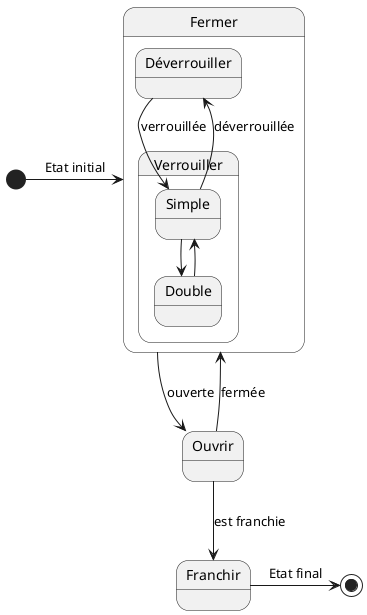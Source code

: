 @startuml
[*] -> Fermer : Etat initial
state Fermer{
    state Déverrouiller
    state Verrouiller{
        state Simple
        state Double
        Simple --> Double
        Double --> Simple
    }
    ' Verrouiller --> Déverrouiller : déverrouillée
    ' Déverrouiller --> Verrouiller : verrouillée
    Simple --> Déverrouiller : déverrouillée
    Déverrouiller --> Simple : verrouillée
}
state Ouvrir{
    ' state Franchir
}
Fermer --> Ouvrir : ouverte
Ouvrir --> Fermer : fermée
Ouvrir --> Franchir : est franchie
Franchir -> [*] : Etat final
@enduml